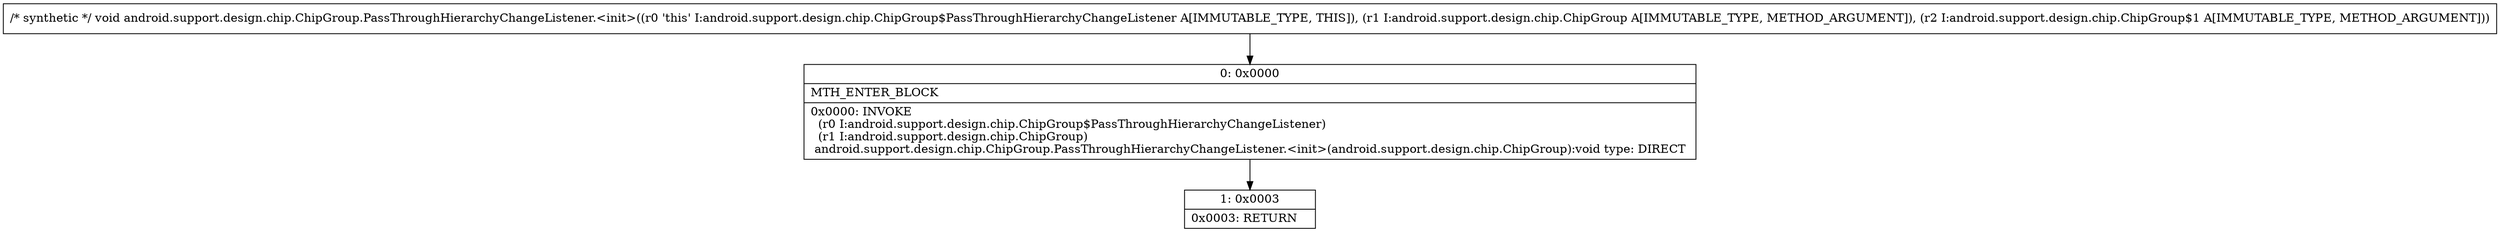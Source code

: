 digraph "CFG forandroid.support.design.chip.ChipGroup.PassThroughHierarchyChangeListener.\<init\>(Landroid\/support\/design\/chip\/ChipGroup;Landroid\/support\/design\/chip\/ChipGroup$1;)V" {
Node_0 [shape=record,label="{0\:\ 0x0000|MTH_ENTER_BLOCK\l|0x0000: INVOKE  \l  (r0 I:android.support.design.chip.ChipGroup$PassThroughHierarchyChangeListener)\l  (r1 I:android.support.design.chip.ChipGroup)\l android.support.design.chip.ChipGroup.PassThroughHierarchyChangeListener.\<init\>(android.support.design.chip.ChipGroup):void type: DIRECT \l}"];
Node_1 [shape=record,label="{1\:\ 0x0003|0x0003: RETURN   \l}"];
MethodNode[shape=record,label="{\/* synthetic *\/ void android.support.design.chip.ChipGroup.PassThroughHierarchyChangeListener.\<init\>((r0 'this' I:android.support.design.chip.ChipGroup$PassThroughHierarchyChangeListener A[IMMUTABLE_TYPE, THIS]), (r1 I:android.support.design.chip.ChipGroup A[IMMUTABLE_TYPE, METHOD_ARGUMENT]), (r2 I:android.support.design.chip.ChipGroup$1 A[IMMUTABLE_TYPE, METHOD_ARGUMENT])) }"];
MethodNode -> Node_0;
Node_0 -> Node_1;
}

